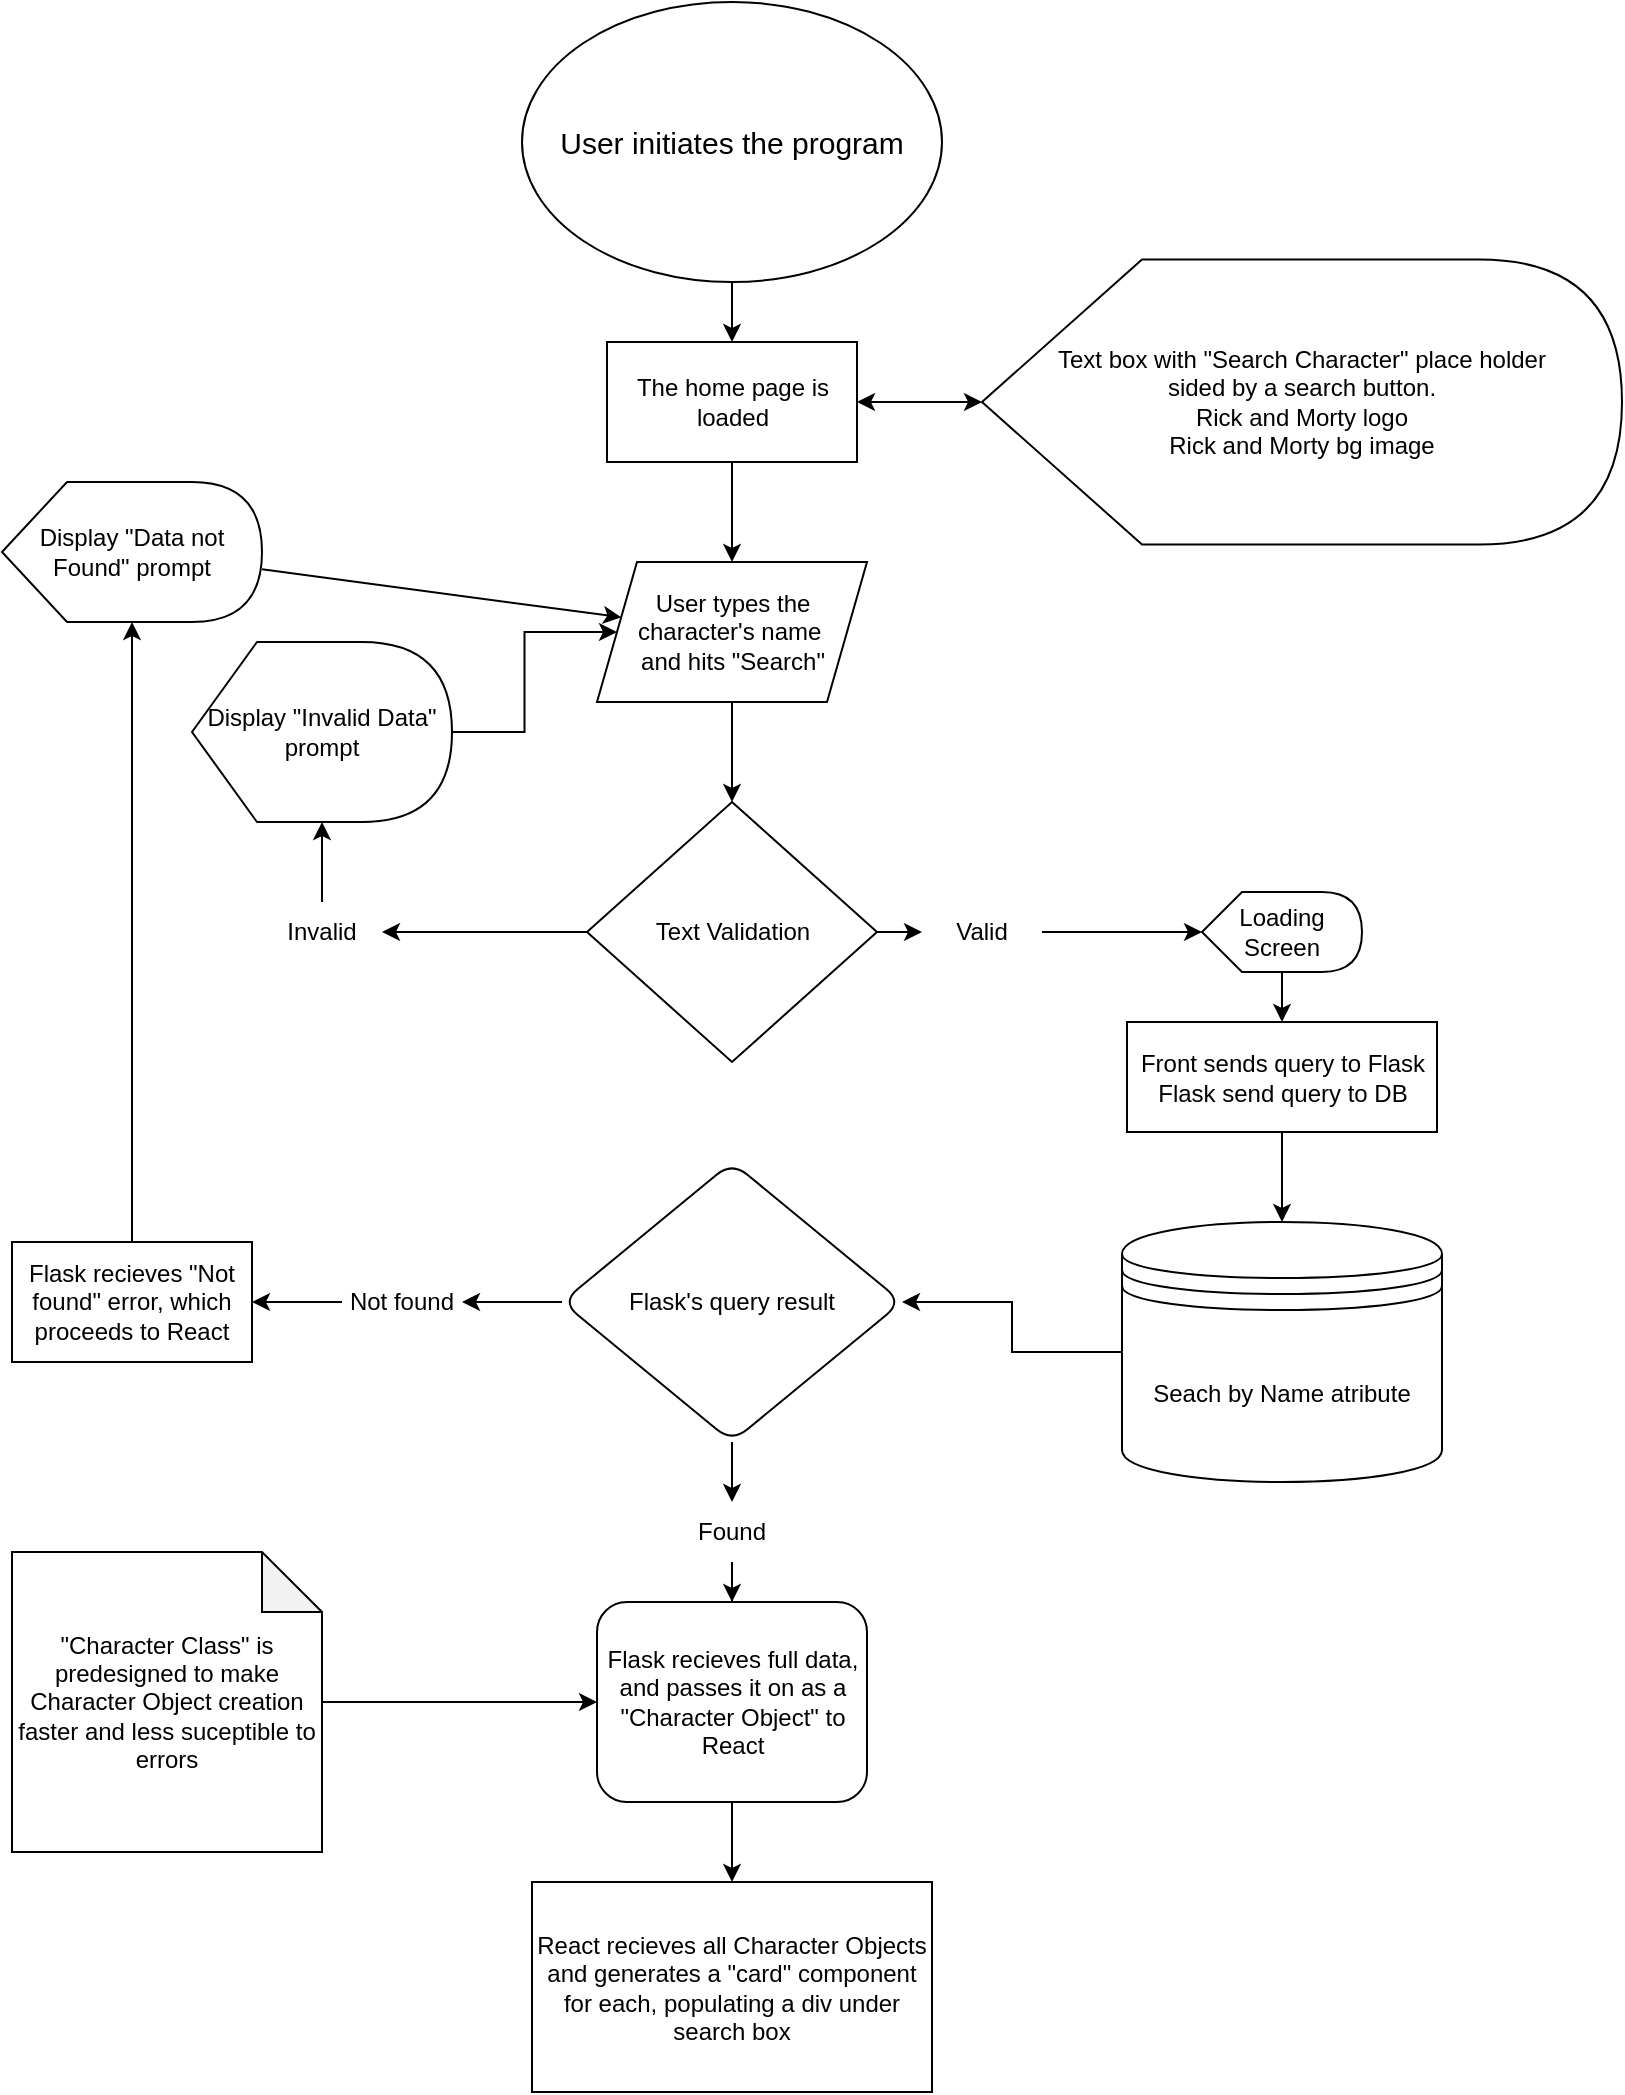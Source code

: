 <mxfile version="23.1.1" type="github">
  <diagram name="Página-1" id="O3iFv-DqFvRqpsGsKOC1">
    <mxGraphModel dx="880" dy="468" grid="1" gridSize="10" guides="1" tooltips="1" connect="1" arrows="1" fold="1" page="1" pageScale="1" pageWidth="827" pageHeight="1169" math="0" shadow="0">
      <root>
        <mxCell id="0" />
        <mxCell id="1" parent="0" />
        <mxCell id="YqfYZ3x6uEaxX8tetajO-6" value="" style="edgeStyle=orthogonalEdgeStyle;rounded=0;orthogonalLoop=1;jettySize=auto;html=1;" edge="1" parent="1" source="YqfYZ3x6uEaxX8tetajO-2" target="YqfYZ3x6uEaxX8tetajO-3">
          <mxGeometry relative="1" as="geometry" />
        </mxCell>
        <mxCell id="YqfYZ3x6uEaxX8tetajO-2" value="&lt;font style=&quot;font-size: 15px;&quot;&gt;User initiates the program&lt;/font&gt;" style="ellipse;whiteSpace=wrap;html=1;" vertex="1" parent="1">
          <mxGeometry x="300" y="10" width="210" height="140" as="geometry" />
        </mxCell>
        <mxCell id="YqfYZ3x6uEaxX8tetajO-10" value="" style="edgeStyle=orthogonalEdgeStyle;rounded=0;orthogonalLoop=1;jettySize=auto;html=1;" edge="1" parent="1" source="YqfYZ3x6uEaxX8tetajO-11" target="YqfYZ3x6uEaxX8tetajO-9">
          <mxGeometry relative="1" as="geometry" />
        </mxCell>
        <mxCell id="YqfYZ3x6uEaxX8tetajO-3" value="The home page is loaded" style="rounded=0;whiteSpace=wrap;html=1;" vertex="1" parent="1">
          <mxGeometry x="342.5" y="180" width="125" height="60" as="geometry" />
        </mxCell>
        <mxCell id="YqfYZ3x6uEaxX8tetajO-7" value="Text box with &quot;Search Character&quot; place holder&lt;br&gt;sided by a search button.&lt;br&gt;Rick and Morty logo&lt;br&gt;Rick and Morty bg image" style="shape=display;whiteSpace=wrap;html=1;" vertex="1" parent="1">
          <mxGeometry x="530" y="138.75" width="320" height="142.5" as="geometry" />
        </mxCell>
        <mxCell id="YqfYZ3x6uEaxX8tetajO-14" value="" style="edgeStyle=orthogonalEdgeStyle;rounded=0;orthogonalLoop=1;jettySize=auto;html=1;" edge="1" parent="1" source="YqfYZ3x6uEaxX8tetajO-17" target="YqfYZ3x6uEaxX8tetajO-37">
          <mxGeometry relative="1" as="geometry">
            <mxPoint x="200" y="355" as="targetPoint" />
          </mxGeometry>
        </mxCell>
        <mxCell id="YqfYZ3x6uEaxX8tetajO-19" value="" style="edgeStyle=orthogonalEdgeStyle;rounded=0;orthogonalLoop=1;jettySize=auto;html=1;" edge="1" parent="1" source="YqfYZ3x6uEaxX8tetajO-9" target="YqfYZ3x6uEaxX8tetajO-16">
          <mxGeometry relative="1" as="geometry" />
        </mxCell>
        <mxCell id="YqfYZ3x6uEaxX8tetajO-9" value="Text Validation" style="rhombus;whiteSpace=wrap;html=1;" vertex="1" parent="1">
          <mxGeometry x="332.5" y="410" width="145" height="130" as="geometry" />
        </mxCell>
        <mxCell id="YqfYZ3x6uEaxX8tetajO-12" value="" style="edgeStyle=orthogonalEdgeStyle;rounded=0;orthogonalLoop=1;jettySize=auto;html=1;" edge="1" parent="1" source="YqfYZ3x6uEaxX8tetajO-3" target="YqfYZ3x6uEaxX8tetajO-11">
          <mxGeometry relative="1" as="geometry">
            <mxPoint x="405" y="240" as="sourcePoint" />
            <mxPoint x="405" y="430" as="targetPoint" />
          </mxGeometry>
        </mxCell>
        <mxCell id="YqfYZ3x6uEaxX8tetajO-11" value="User types the&lt;br style=&quot;border-color: var(--border-color);&quot;&gt;character&#39;s name&amp;nbsp;&lt;br&gt;and hits &quot;Search&quot;" style="shape=parallelogram;perimeter=parallelogramPerimeter;whiteSpace=wrap;html=1;fixedSize=1;" vertex="1" parent="1">
          <mxGeometry x="337.5" y="290" width="135" height="70" as="geometry" />
        </mxCell>
        <mxCell id="YqfYZ3x6uEaxX8tetajO-15" value="" style="edgeStyle=orthogonalEdgeStyle;rounded=0;orthogonalLoop=1;jettySize=auto;html=1;" edge="1" parent="1" source="YqfYZ3x6uEaxX8tetajO-37" target="YqfYZ3x6uEaxX8tetajO-11">
          <mxGeometry relative="1" as="geometry">
            <mxPoint x="260" y="325" as="sourcePoint" />
          </mxGeometry>
        </mxCell>
        <mxCell id="YqfYZ3x6uEaxX8tetajO-21" value="" style="edgeStyle=orthogonalEdgeStyle;rounded=0;orthogonalLoop=1;jettySize=auto;html=1;" edge="1" parent="1" source="YqfYZ3x6uEaxX8tetajO-48" target="YqfYZ3x6uEaxX8tetajO-31">
          <mxGeometry relative="1" as="geometry">
            <mxPoint x="600" y="475" as="targetPoint" />
            <Array as="points" />
          </mxGeometry>
        </mxCell>
        <mxCell id="YqfYZ3x6uEaxX8tetajO-16" value="Valid" style="text;html=1;strokeColor=none;fillColor=none;align=center;verticalAlign=middle;whiteSpace=wrap;rounded=0;" vertex="1" parent="1">
          <mxGeometry x="500" y="460" width="60" height="30" as="geometry" />
        </mxCell>
        <mxCell id="YqfYZ3x6uEaxX8tetajO-18" value="" style="edgeStyle=orthogonalEdgeStyle;rounded=0;orthogonalLoop=1;jettySize=auto;html=1;" edge="1" parent="1" source="YqfYZ3x6uEaxX8tetajO-9" target="YqfYZ3x6uEaxX8tetajO-17">
          <mxGeometry relative="1" as="geometry">
            <mxPoint x="333" y="475" as="sourcePoint" />
            <mxPoint x="200" y="355" as="targetPoint" />
          </mxGeometry>
        </mxCell>
        <mxCell id="YqfYZ3x6uEaxX8tetajO-17" value="Invalid" style="text;html=1;strokeColor=none;fillColor=none;align=center;verticalAlign=middle;whiteSpace=wrap;rounded=0;" vertex="1" parent="1">
          <mxGeometry x="170" y="460" width="60" height="30" as="geometry" />
        </mxCell>
        <mxCell id="YqfYZ3x6uEaxX8tetajO-23" value="" style="edgeStyle=orthogonalEdgeStyle;rounded=0;orthogonalLoop=1;jettySize=auto;html=1;" edge="1" parent="1" source="YqfYZ3x6uEaxX8tetajO-31" target="YqfYZ3x6uEaxX8tetajO-33">
          <mxGeometry relative="1" as="geometry">
            <mxPoint x="685" y="527.5" as="sourcePoint" />
            <mxPoint x="685" y="630" as="targetPoint" />
          </mxGeometry>
        </mxCell>
        <mxCell id="YqfYZ3x6uEaxX8tetajO-25" value="" style="edgeStyle=orthogonalEdgeStyle;rounded=0;orthogonalLoop=1;jettySize=auto;html=1;" edge="1" parent="1" source="YqfYZ3x6uEaxX8tetajO-33" target="YqfYZ3x6uEaxX8tetajO-24">
          <mxGeometry relative="1" as="geometry">
            <mxPoint x="625" y="660" as="sourcePoint" />
          </mxGeometry>
        </mxCell>
        <mxCell id="YqfYZ3x6uEaxX8tetajO-27" value="" style="edgeStyle=orthogonalEdgeStyle;rounded=0;orthogonalLoop=1;jettySize=auto;html=1;" edge="1" parent="1" source="YqfYZ3x6uEaxX8tetajO-24">
          <mxGeometry relative="1" as="geometry">
            <mxPoint x="270" y="660" as="targetPoint" />
          </mxGeometry>
        </mxCell>
        <mxCell id="YqfYZ3x6uEaxX8tetajO-40" value="" style="edgeStyle=orthogonalEdgeStyle;rounded=0;orthogonalLoop=1;jettySize=auto;html=1;" edge="1" parent="1" source="YqfYZ3x6uEaxX8tetajO-41" target="YqfYZ3x6uEaxX8tetajO-39">
          <mxGeometry relative="1" as="geometry" />
        </mxCell>
        <mxCell id="YqfYZ3x6uEaxX8tetajO-24" value="Flask&#39;s query result" style="rhombus;whiteSpace=wrap;html=1;rounded=1;" vertex="1" parent="1">
          <mxGeometry x="320" y="590" width="170" height="140" as="geometry" />
        </mxCell>
        <mxCell id="YqfYZ3x6uEaxX8tetajO-30" value="" style="edgeStyle=orthogonalEdgeStyle;rounded=0;orthogonalLoop=1;jettySize=auto;html=1;" edge="1" parent="1" source="YqfYZ3x6uEaxX8tetajO-34" target="YqfYZ3x6uEaxX8tetajO-29">
          <mxGeometry relative="1" as="geometry" />
        </mxCell>
        <mxCell id="YqfYZ3x6uEaxX8tetajO-28" value="Not found" style="text;html=1;strokeColor=none;fillColor=none;align=center;verticalAlign=middle;whiteSpace=wrap;rounded=0;" vertex="1" parent="1">
          <mxGeometry x="210" y="645" width="60" height="30" as="geometry" />
        </mxCell>
        <mxCell id="YqfYZ3x6uEaxX8tetajO-29" value="Display &quot;Data not Found&quot; prompt" style="shape=display;whiteSpace=wrap;html=1;" vertex="1" parent="1">
          <mxGeometry x="40" y="250" width="130" height="70" as="geometry" />
        </mxCell>
        <mxCell id="YqfYZ3x6uEaxX8tetajO-31" value="Front sends query to Flask&lt;br style=&quot;border-color: var(--border-color);&quot;&gt;Flask send query to DB" style="rounded=0;whiteSpace=wrap;html=1;" vertex="1" parent="1">
          <mxGeometry x="602.5" y="520" width="155" height="55" as="geometry" />
        </mxCell>
        <mxCell id="YqfYZ3x6uEaxX8tetajO-33" value="Seach by Name atribute" style="shape=datastore;whiteSpace=wrap;html=1;" vertex="1" parent="1">
          <mxGeometry x="600" y="620" width="160" height="130" as="geometry" />
        </mxCell>
        <mxCell id="YqfYZ3x6uEaxX8tetajO-35" value="" style="edgeStyle=orthogonalEdgeStyle;rounded=0;orthogonalLoop=1;jettySize=auto;html=1;" edge="1" parent="1" source="YqfYZ3x6uEaxX8tetajO-28" target="YqfYZ3x6uEaxX8tetajO-34">
          <mxGeometry relative="1" as="geometry">
            <mxPoint x="210" y="660" as="sourcePoint" />
            <mxPoint x="105" y="560" as="targetPoint" />
          </mxGeometry>
        </mxCell>
        <mxCell id="YqfYZ3x6uEaxX8tetajO-34" value="Flask recieves &quot;Not found&quot; error, which proceeds to React" style="rounded=0;whiteSpace=wrap;html=1;" vertex="1" parent="1">
          <mxGeometry x="45" y="630" width="120" height="60" as="geometry" />
        </mxCell>
        <mxCell id="YqfYZ3x6uEaxX8tetajO-36" value="" style="endArrow=classic;html=1;rounded=0;" edge="1" parent="1" source="YqfYZ3x6uEaxX8tetajO-29" target="YqfYZ3x6uEaxX8tetajO-11">
          <mxGeometry width="50" height="50" relative="1" as="geometry">
            <mxPoint x="390" y="600" as="sourcePoint" />
            <mxPoint x="440" y="550" as="targetPoint" />
          </mxGeometry>
        </mxCell>
        <mxCell id="YqfYZ3x6uEaxX8tetajO-37" value="Display &quot;Invalid Data&quot; prompt" style="shape=display;whiteSpace=wrap;html=1;" vertex="1" parent="1">
          <mxGeometry x="135" y="330" width="130" height="90" as="geometry" />
        </mxCell>
        <mxCell id="YqfYZ3x6uEaxX8tetajO-50" value="" style="edgeStyle=orthogonalEdgeStyle;rounded=0;orthogonalLoop=1;jettySize=auto;html=1;" edge="1" parent="1" source="YqfYZ3x6uEaxX8tetajO-39" target="YqfYZ3x6uEaxX8tetajO-47">
          <mxGeometry relative="1" as="geometry" />
        </mxCell>
        <mxCell id="YqfYZ3x6uEaxX8tetajO-39" value="Flask recieves full data, and passes it on as a &quot;Character Object&quot; to React" style="rounded=1;whiteSpace=wrap;html=1;" vertex="1" parent="1">
          <mxGeometry x="337.5" y="810" width="135" height="100" as="geometry" />
        </mxCell>
        <mxCell id="YqfYZ3x6uEaxX8tetajO-42" value="" style="edgeStyle=orthogonalEdgeStyle;rounded=0;orthogonalLoop=1;jettySize=auto;html=1;" edge="1" parent="1" source="YqfYZ3x6uEaxX8tetajO-24" target="YqfYZ3x6uEaxX8tetajO-41">
          <mxGeometry relative="1" as="geometry">
            <mxPoint x="405" y="730" as="sourcePoint" />
            <mxPoint x="405" y="840" as="targetPoint" />
          </mxGeometry>
        </mxCell>
        <mxCell id="YqfYZ3x6uEaxX8tetajO-41" value="Found" style="text;html=1;strokeColor=none;fillColor=none;align=center;verticalAlign=middle;whiteSpace=wrap;rounded=0;" vertex="1" parent="1">
          <mxGeometry x="375" y="760" width="60" height="30" as="geometry" />
        </mxCell>
        <mxCell id="YqfYZ3x6uEaxX8tetajO-44" value="" style="edgeStyle=orthogonalEdgeStyle;rounded=0;orthogonalLoop=1;jettySize=auto;html=1;" edge="1" parent="1" source="YqfYZ3x6uEaxX8tetajO-43" target="YqfYZ3x6uEaxX8tetajO-39">
          <mxGeometry relative="1" as="geometry" />
        </mxCell>
        <mxCell id="YqfYZ3x6uEaxX8tetajO-43" value="&quot;Character Class&quot; is predesigned to make Character Object creation faster and less suceptible to errors" style="shape=note;whiteSpace=wrap;html=1;backgroundOutline=1;darkOpacity=0.05;" vertex="1" parent="1">
          <mxGeometry x="45" y="785" width="155" height="150" as="geometry" />
        </mxCell>
        <mxCell id="YqfYZ3x6uEaxX8tetajO-45" value="" style="endArrow=classic;startArrow=classic;html=1;rounded=0;exitX=1;exitY=0.5;exitDx=0;exitDy=0;" edge="1" parent="1" source="YqfYZ3x6uEaxX8tetajO-3" target="YqfYZ3x6uEaxX8tetajO-7">
          <mxGeometry width="50" height="50" relative="1" as="geometry">
            <mxPoint x="390" y="400" as="sourcePoint" />
            <mxPoint x="440" y="350" as="targetPoint" />
          </mxGeometry>
        </mxCell>
        <mxCell id="YqfYZ3x6uEaxX8tetajO-47" value="React recieves all Character Objects and generates a &quot;card&quot; component for each, populating a div under search box" style="rounded=0;whiteSpace=wrap;html=1;" vertex="1" parent="1">
          <mxGeometry x="305" y="950" width="200" height="105" as="geometry" />
        </mxCell>
        <mxCell id="YqfYZ3x6uEaxX8tetajO-49" value="" style="edgeStyle=orthogonalEdgeStyle;rounded=0;orthogonalLoop=1;jettySize=auto;html=1;" edge="1" parent="1" source="YqfYZ3x6uEaxX8tetajO-16" target="YqfYZ3x6uEaxX8tetajO-48">
          <mxGeometry relative="1" as="geometry">
            <mxPoint x="560" y="475" as="sourcePoint" />
            <mxPoint x="683" y="520" as="targetPoint" />
            <Array as="points" />
          </mxGeometry>
        </mxCell>
        <mxCell id="YqfYZ3x6uEaxX8tetajO-48" value="Loading&lt;br&gt;Screen" style="shape=display;whiteSpace=wrap;html=1;" vertex="1" parent="1">
          <mxGeometry x="640" y="455" width="80" height="40" as="geometry" />
        </mxCell>
      </root>
    </mxGraphModel>
  </diagram>
</mxfile>
